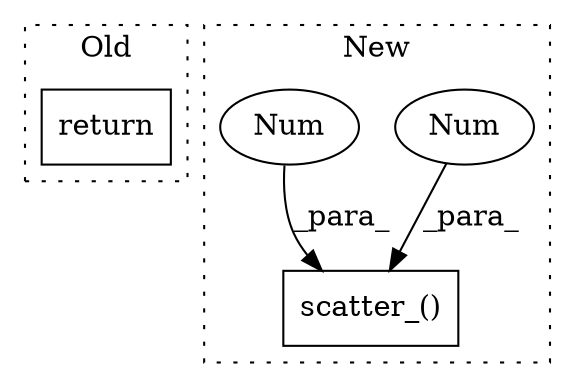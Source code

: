digraph G {
subgraph cluster0 {
1 [label="return" a="93" s="3597" l="7" shape="box"];
label = "Old";
style="dotted";
}
subgraph cluster1 {
2 [label="scatter_()" a="75" s="3457,3511" l="39,1" shape="box"];
3 [label="Num" a="76" s="3496" l="1" shape="ellipse"];
4 [label="Num" a="76" s="3508" l="3" shape="ellipse"];
label = "New";
style="dotted";
}
3 -> 2 [label="_para_"];
4 -> 2 [label="_para_"];
}